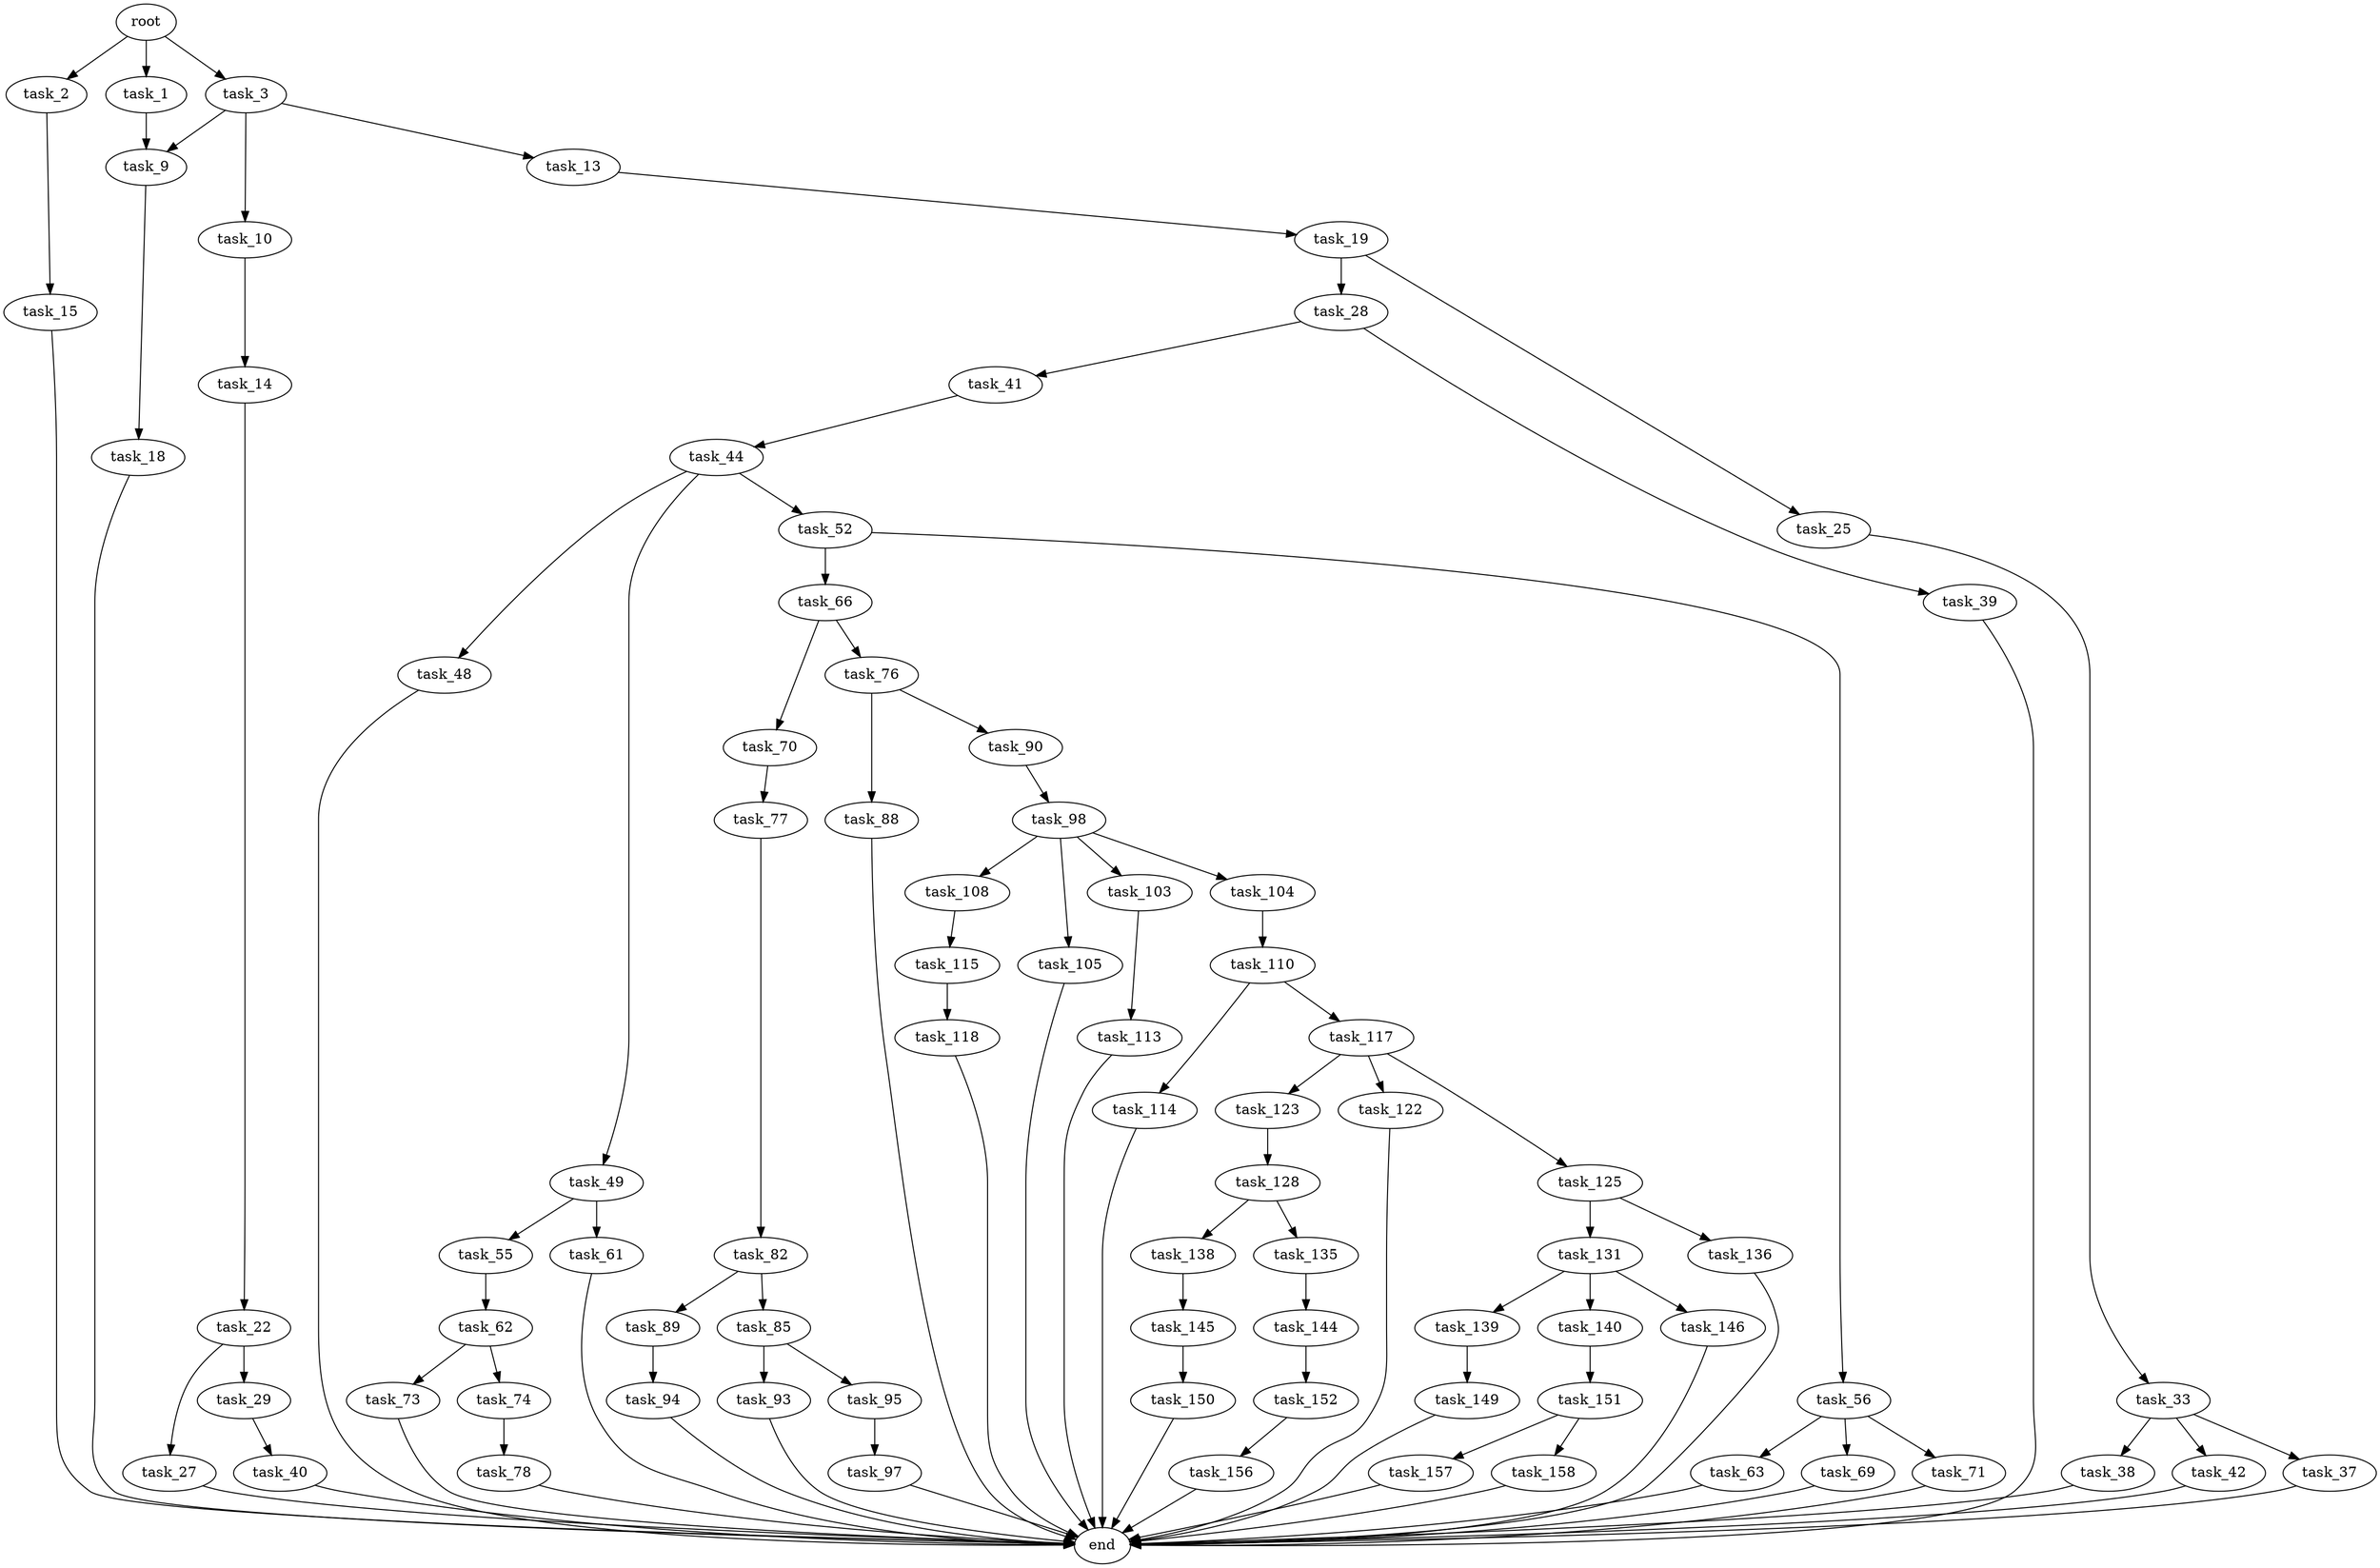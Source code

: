 digraph G {
  root [size="0.000000"];
  task_1 [size="1499573020.000000"];
  task_2 [size="53498045075.000000"];
  task_3 [size="28991029248.000000"];
  task_9 [size="8030697232.000000"];
  task_10 [size="231928233984.000000"];
  task_13 [size="782757789696.000000"];
  task_14 [size="368293445632.000000"];
  task_15 [size="28991029248.000000"];
  task_18 [size="68719476736.000000"];
  task_19 [size="134217728000.000000"];
  task_22 [size="10996456220.000000"];
  task_25 [size="6783886464.000000"];
  task_27 [size="3752639397.000000"];
  task_28 [size="549755813888.000000"];
  task_29 [size="68719476736.000000"];
  task_33 [size="12223147961.000000"];
  task_37 [size="18400690663.000000"];
  task_38 [size="782757789696.000000"];
  task_39 [size="68719476736.000000"];
  task_40 [size="265268109894.000000"];
  task_41 [size="26562095976.000000"];
  task_42 [size="549755813888.000000"];
  task_44 [size="4586545767.000000"];
  task_48 [size="34741579619.000000"];
  task_49 [size="231928233984.000000"];
  task_52 [size="4306976683.000000"];
  task_55 [size="26440531719.000000"];
  task_56 [size="549755813888.000000"];
  task_61 [size="850820377300.000000"];
  task_62 [size="13544354724.000000"];
  task_63 [size="1490657538.000000"];
  task_66 [size="24342971135.000000"];
  task_69 [size="864498101456.000000"];
  task_70 [size="8838849191.000000"];
  task_71 [size="890524185815.000000"];
  task_73 [size="231928233984.000000"];
  task_74 [size="1073741824000.000000"];
  task_76 [size="6456383054.000000"];
  task_77 [size="68719476736.000000"];
  task_78 [size="368293445632.000000"];
  task_82 [size="23031158889.000000"];
  task_85 [size="1023773980.000000"];
  task_88 [size="782757789696.000000"];
  task_89 [size="68719476736.000000"];
  task_90 [size="120036876343.000000"];
  task_93 [size="368293445632.000000"];
  task_94 [size="68719476736.000000"];
  task_95 [size="1073741824000.000000"];
  task_97 [size="368293445632.000000"];
  task_98 [size="9965450429.000000"];
  task_103 [size="45273523493.000000"];
  task_104 [size="4605367581.000000"];
  task_105 [size="20410900995.000000"];
  task_108 [size="68719476736.000000"];
  task_110 [size="134217728000.000000"];
  task_113 [size="37355399260.000000"];
  task_114 [size="434664878275.000000"];
  task_115 [size="18540667317.000000"];
  task_117 [size="110849481366.000000"];
  task_118 [size="4474236417.000000"];
  task_122 [size="3479116324.000000"];
  task_123 [size="18709793388.000000"];
  task_125 [size="2387088537.000000"];
  task_128 [size="231928233984.000000"];
  task_131 [size="9902975448.000000"];
  task_135 [size="9223687590.000000"];
  task_136 [size="12090256980.000000"];
  task_138 [size="782757789696.000000"];
  task_139 [size="1073741824000.000000"];
  task_140 [size="10591432270.000000"];
  task_144 [size="66965919238.000000"];
  task_145 [size="134217728000.000000"];
  task_146 [size="228770011197.000000"];
  task_149 [size="1073741824000.000000"];
  task_150 [size="194538898245.000000"];
  task_151 [size="8589934592.000000"];
  task_152 [size="231928233984.000000"];
  task_156 [size="50480561225.000000"];
  task_157 [size="26098764153.000000"];
  task_158 [size="47072582185.000000"];
  end [size="0.000000"];

  root -> task_1 [size="1.000000"];
  root -> task_2 [size="1.000000"];
  root -> task_3 [size="1.000000"];
  task_1 -> task_9 [size="134217728.000000"];
  task_2 -> task_15 [size="134217728.000000"];
  task_3 -> task_9 [size="75497472.000000"];
  task_3 -> task_10 [size="75497472.000000"];
  task_3 -> task_13 [size="75497472.000000"];
  task_9 -> task_18 [size="301989888.000000"];
  task_10 -> task_14 [size="301989888.000000"];
  task_13 -> task_19 [size="679477248.000000"];
  task_14 -> task_22 [size="411041792.000000"];
  task_15 -> end [size="1.000000"];
  task_18 -> end [size="1.000000"];
  task_19 -> task_25 [size="209715200.000000"];
  task_19 -> task_28 [size="209715200.000000"];
  task_22 -> task_27 [size="301989888.000000"];
  task_22 -> task_29 [size="301989888.000000"];
  task_25 -> task_33 [size="209715200.000000"];
  task_27 -> end [size="1.000000"];
  task_28 -> task_39 [size="536870912.000000"];
  task_28 -> task_41 [size="536870912.000000"];
  task_29 -> task_40 [size="134217728.000000"];
  task_33 -> task_37 [size="33554432.000000"];
  task_33 -> task_38 [size="33554432.000000"];
  task_33 -> task_42 [size="33554432.000000"];
  task_37 -> end [size="1.000000"];
  task_38 -> end [size="1.000000"];
  task_39 -> end [size="1.000000"];
  task_40 -> end [size="1.000000"];
  task_41 -> task_44 [size="33554432.000000"];
  task_42 -> end [size="1.000000"];
  task_44 -> task_48 [size="536870912.000000"];
  task_44 -> task_49 [size="536870912.000000"];
  task_44 -> task_52 [size="536870912.000000"];
  task_48 -> end [size="1.000000"];
  task_49 -> task_55 [size="301989888.000000"];
  task_49 -> task_61 [size="301989888.000000"];
  task_52 -> task_56 [size="75497472.000000"];
  task_52 -> task_66 [size="75497472.000000"];
  task_55 -> task_62 [size="33554432.000000"];
  task_56 -> task_63 [size="536870912.000000"];
  task_56 -> task_69 [size="536870912.000000"];
  task_56 -> task_71 [size="536870912.000000"];
  task_61 -> end [size="1.000000"];
  task_62 -> task_73 [size="33554432.000000"];
  task_62 -> task_74 [size="33554432.000000"];
  task_63 -> end [size="1.000000"];
  task_66 -> task_70 [size="536870912.000000"];
  task_66 -> task_76 [size="536870912.000000"];
  task_69 -> end [size="1.000000"];
  task_70 -> task_77 [size="33554432.000000"];
  task_71 -> end [size="1.000000"];
  task_73 -> end [size="1.000000"];
  task_74 -> task_78 [size="838860800.000000"];
  task_76 -> task_88 [size="209715200.000000"];
  task_76 -> task_90 [size="209715200.000000"];
  task_77 -> task_82 [size="134217728.000000"];
  task_78 -> end [size="1.000000"];
  task_82 -> task_85 [size="536870912.000000"];
  task_82 -> task_89 [size="536870912.000000"];
  task_85 -> task_93 [size="33554432.000000"];
  task_85 -> task_95 [size="33554432.000000"];
  task_88 -> end [size="1.000000"];
  task_89 -> task_94 [size="134217728.000000"];
  task_90 -> task_98 [size="301989888.000000"];
  task_93 -> end [size="1.000000"];
  task_94 -> end [size="1.000000"];
  task_95 -> task_97 [size="838860800.000000"];
  task_97 -> end [size="1.000000"];
  task_98 -> task_103 [size="209715200.000000"];
  task_98 -> task_104 [size="209715200.000000"];
  task_98 -> task_105 [size="209715200.000000"];
  task_98 -> task_108 [size="209715200.000000"];
  task_103 -> task_113 [size="75497472.000000"];
  task_104 -> task_110 [size="75497472.000000"];
  task_105 -> end [size="1.000000"];
  task_108 -> task_115 [size="134217728.000000"];
  task_110 -> task_114 [size="209715200.000000"];
  task_110 -> task_117 [size="209715200.000000"];
  task_113 -> end [size="1.000000"];
  task_114 -> end [size="1.000000"];
  task_115 -> task_118 [size="301989888.000000"];
  task_117 -> task_122 [size="209715200.000000"];
  task_117 -> task_123 [size="209715200.000000"];
  task_117 -> task_125 [size="209715200.000000"];
  task_118 -> end [size="1.000000"];
  task_122 -> end [size="1.000000"];
  task_123 -> task_128 [size="838860800.000000"];
  task_125 -> task_131 [size="75497472.000000"];
  task_125 -> task_136 [size="75497472.000000"];
  task_128 -> task_135 [size="301989888.000000"];
  task_128 -> task_138 [size="301989888.000000"];
  task_131 -> task_139 [size="301989888.000000"];
  task_131 -> task_140 [size="301989888.000000"];
  task_131 -> task_146 [size="301989888.000000"];
  task_135 -> task_144 [size="301989888.000000"];
  task_136 -> end [size="1.000000"];
  task_138 -> task_145 [size="679477248.000000"];
  task_139 -> task_149 [size="838860800.000000"];
  task_140 -> task_151 [size="209715200.000000"];
  task_144 -> task_152 [size="209715200.000000"];
  task_145 -> task_150 [size="209715200.000000"];
  task_146 -> end [size="1.000000"];
  task_149 -> end [size="1.000000"];
  task_150 -> end [size="1.000000"];
  task_151 -> task_157 [size="33554432.000000"];
  task_151 -> task_158 [size="33554432.000000"];
  task_152 -> task_156 [size="301989888.000000"];
  task_156 -> end [size="1.000000"];
  task_157 -> end [size="1.000000"];
  task_158 -> end [size="1.000000"];
}
